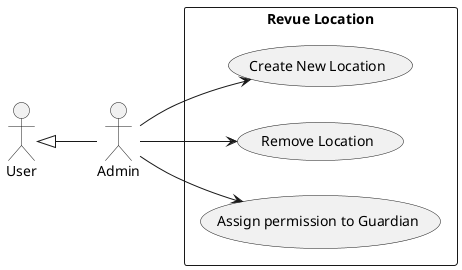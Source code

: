 @startuml
left to right direction
actor "Admin" as admin
actor "User" as user
rectangle "Revue Location" {
  usecase "Create New Location" as UC3
  usecase "Remove Location" as UC2
  usecase "Assign permission to Guardian" as UC1
}
user <|-- admin
admin --> UC1
admin --> UC2
admin --> UC3
@enduml